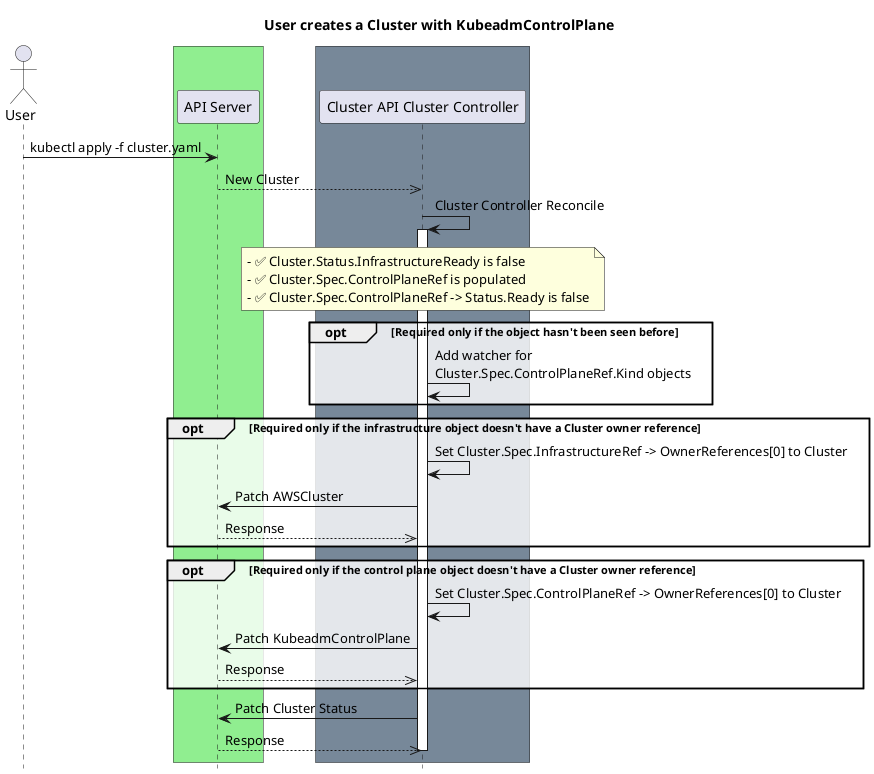@startuml
title User creates a Cluster with KubeadmControlPlane
actor User

' -- GROUPS START ---

box #lightgreen
participant "API Server"
end box

box #lightslategray
participant "Cluster API Cluster Controller"
end box

' -- GROUPS END ---

User->"API Server":kubectl apply -f cluster.yaml
"API Server"-->>"Cluster API Cluster Controller": New Cluster

"Cluster API Cluster Controller"-> "Cluster API Cluster Controller":Cluster Controller Reconcile
activate "Cluster API Cluster Controller"

note over "Cluster API Cluster Controller": - ✅ Cluster.Status.InfrastructureReady is false\n- ✅ Cluster.Spec.ControlPlaneRef is populated\n- ✅ Cluster.Spec.ControlPlaneRef -> Status.Ready is false

opt #FFFFFFCC Required only if the object hasn't been seen before
"Cluster API Cluster Controller"-> "Cluster API Cluster Controller":Add watcher for \nCluster.Spec.ControlPlaneRef.Kind objects
end

opt #FFFFFFCC Required only if the infrastructure object doesn't have a Cluster owner reference
"Cluster API Cluster Controller"-> "Cluster API Cluster Controller":Set Cluster.Spec.InfrastructureRef -> OwnerReferences[0] to Cluster
"Cluster API Cluster Controller"->"API Server": Patch AWSCluster
"Cluster API Cluster Controller"<<--"API Server": Response
end

opt #FFFFFFCC Required only if the control plane object doesn't have a Cluster owner reference
"Cluster API Cluster Controller"-> "Cluster API Cluster Controller":Set Cluster.Spec.ControlPlaneRef -> OwnerReferences[0] to Cluster
"Cluster API Cluster Controller"->"API Server": Patch KubeadmControlPlane
"Cluster API Cluster Controller"<<--"API Server": Response
end

"Cluster API Cluster Controller"->"API Server": Patch Cluster Status
"Cluster API Cluster Controller"<<--"API Server": Response

deactivate "Cluster API Cluster Controller"

hide footbox
@enduml
